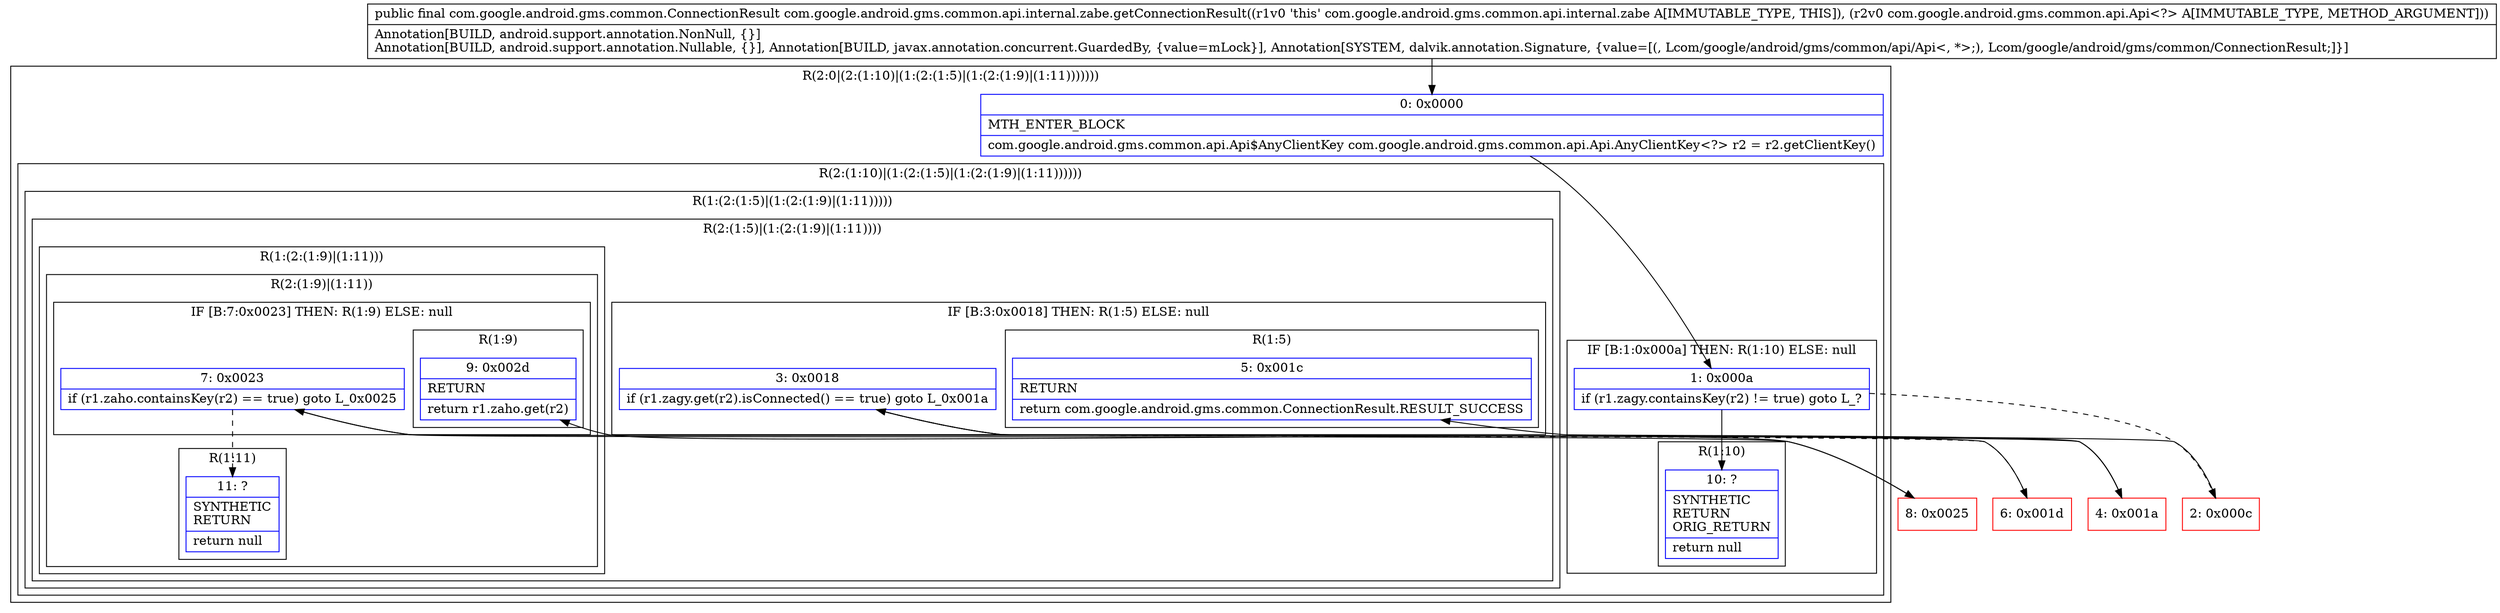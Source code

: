 digraph "CFG forcom.google.android.gms.common.api.internal.zabe.getConnectionResult(Lcom\/google\/android\/gms\/common\/api\/Api;)Lcom\/google\/android\/gms\/common\/ConnectionResult;" {
subgraph cluster_Region_107233634 {
label = "R(2:0|(2:(1:10)|(1:(2:(1:5)|(1:(2:(1:9)|(1:11)))))))";
node [shape=record,color=blue];
Node_0 [shape=record,label="{0\:\ 0x0000|MTH_ENTER_BLOCK\l|com.google.android.gms.common.api.Api$AnyClientKey com.google.android.gms.common.api.Api.AnyClientKey\<?\> r2 = r2.getClientKey()\l}"];
subgraph cluster_Region_1360442903 {
label = "R(2:(1:10)|(1:(2:(1:5)|(1:(2:(1:9)|(1:11))))))";
node [shape=record,color=blue];
subgraph cluster_IfRegion_107245744 {
label = "IF [B:1:0x000a] THEN: R(1:10) ELSE: null";
node [shape=record,color=blue];
Node_1 [shape=record,label="{1\:\ 0x000a|if (r1.zagy.containsKey(r2) != true) goto L_?\l}"];
subgraph cluster_Region_2039045396 {
label = "R(1:10)";
node [shape=record,color=blue];
Node_10 [shape=record,label="{10\:\ ?|SYNTHETIC\lRETURN\lORIG_RETURN\l|return null\l}"];
}
}
subgraph cluster_Region_627420853 {
label = "R(1:(2:(1:5)|(1:(2:(1:9)|(1:11)))))";
node [shape=record,color=blue];
subgraph cluster_Region_517964754 {
label = "R(2:(1:5)|(1:(2:(1:9)|(1:11))))";
node [shape=record,color=blue];
subgraph cluster_IfRegion_1199772114 {
label = "IF [B:3:0x0018] THEN: R(1:5) ELSE: null";
node [shape=record,color=blue];
Node_3 [shape=record,label="{3\:\ 0x0018|if (r1.zagy.get(r2).isConnected() == true) goto L_0x001a\l}"];
subgraph cluster_Region_2057119760 {
label = "R(1:5)";
node [shape=record,color=blue];
Node_5 [shape=record,label="{5\:\ 0x001c|RETURN\l|return com.google.android.gms.common.ConnectionResult.RESULT_SUCCESS\l}"];
}
}
subgraph cluster_Region_1229958058 {
label = "R(1:(2:(1:9)|(1:11)))";
node [shape=record,color=blue];
subgraph cluster_Region_1096266800 {
label = "R(2:(1:9)|(1:11))";
node [shape=record,color=blue];
subgraph cluster_IfRegion_488856279 {
label = "IF [B:7:0x0023] THEN: R(1:9) ELSE: null";
node [shape=record,color=blue];
Node_7 [shape=record,label="{7\:\ 0x0023|if (r1.zaho.containsKey(r2) == true) goto L_0x0025\l}"];
subgraph cluster_Region_971532096 {
label = "R(1:9)";
node [shape=record,color=blue];
Node_9 [shape=record,label="{9\:\ 0x002d|RETURN\l|return r1.zaho.get(r2)\l}"];
}
}
subgraph cluster_Region_594833115 {
label = "R(1:11)";
node [shape=record,color=blue];
Node_11 [shape=record,label="{11\:\ ?|SYNTHETIC\lRETURN\l|return null\l}"];
}
}
}
}
}
}
}
Node_2 [shape=record,color=red,label="{2\:\ 0x000c}"];
Node_4 [shape=record,color=red,label="{4\:\ 0x001a}"];
Node_6 [shape=record,color=red,label="{6\:\ 0x001d}"];
Node_8 [shape=record,color=red,label="{8\:\ 0x0025}"];
MethodNode[shape=record,label="{public final com.google.android.gms.common.ConnectionResult com.google.android.gms.common.api.internal.zabe.getConnectionResult((r1v0 'this' com.google.android.gms.common.api.internal.zabe A[IMMUTABLE_TYPE, THIS]), (r2v0 com.google.android.gms.common.api.Api\<?\> A[IMMUTABLE_TYPE, METHOD_ARGUMENT]))  | Annotation[BUILD, android.support.annotation.NonNull, \{\}]\lAnnotation[BUILD, android.support.annotation.Nullable, \{\}], Annotation[BUILD, javax.annotation.concurrent.GuardedBy, \{value=mLock\}], Annotation[SYSTEM, dalvik.annotation.Signature, \{value=[(, Lcom\/google\/android\/gms\/common\/api\/Api\<, *\>;), Lcom\/google\/android\/gms\/common\/ConnectionResult;]\}]\l}"];
MethodNode -> Node_0;
Node_0 -> Node_1;
Node_1 -> Node_2[style=dashed];
Node_1 -> Node_10;
Node_3 -> Node_4;
Node_3 -> Node_6[style=dashed];
Node_7 -> Node_8;
Node_7 -> Node_11[style=dashed];
Node_2 -> Node_3;
Node_4 -> Node_5;
Node_6 -> Node_7;
Node_8 -> Node_9;
}

